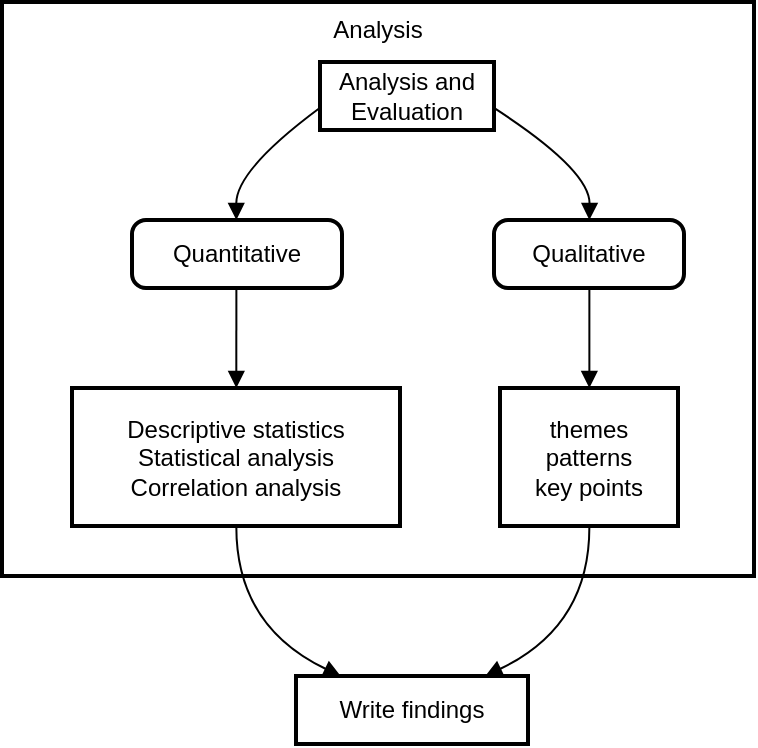 <mxfile version="24.5.2" type="github">
  <diagram name="Page-1" id="TYvpT0RcBzN1Je5xeBfk">
    <mxGraphModel dx="1050" dy="530" grid="1" gridSize="10" guides="1" tooltips="1" connect="1" arrows="1" fold="1" page="1" pageScale="1" pageWidth="850" pageHeight="1100" math="0" shadow="0">
      <root>
        <mxCell id="0" />
        <mxCell id="1" parent="0" />
        <mxCell id="UtY7ITHLkvf_QjShXUyM-33" value="Analysis" style="whiteSpace=wrap;strokeWidth=2;verticalAlign=top;" parent="1" vertex="1">
          <mxGeometry x="20" y="20" width="376" height="287" as="geometry" />
        </mxCell>
        <mxCell id="UtY7ITHLkvf_QjShXUyM-34" value="Qualitative" style="rounded=1;absoluteArcSize=1;arcSize=14;whiteSpace=wrap;strokeWidth=2;" parent="1" vertex="1">
          <mxGeometry x="266" y="129" width="95" height="34" as="geometry" />
        </mxCell>
        <mxCell id="UtY7ITHLkvf_QjShXUyM-35" value="Analysis and Evaluation" style="whiteSpace=wrap;strokeWidth=2;" parent="1" vertex="1">
          <mxGeometry x="179" y="50" width="87" height="34" as="geometry" />
        </mxCell>
        <mxCell id="UtY7ITHLkvf_QjShXUyM-36" value="Quantitative" style="rounded=1;absoluteArcSize=1;arcSize=14;whiteSpace=wrap;strokeWidth=2;" parent="1" vertex="1">
          <mxGeometry x="85" y="129" width="105" height="34" as="geometry" />
        </mxCell>
        <mxCell id="UtY7ITHLkvf_QjShXUyM-37" value="Descriptive statistics&#xa;            Statistical analysis&#xa;            Correlation analysis" style="whiteSpace=wrap;strokeWidth=2;" parent="1" vertex="1">
          <mxGeometry x="55" y="213" width="164" height="69" as="geometry" />
        </mxCell>
        <mxCell id="UtY7ITHLkvf_QjShXUyM-38" value="themes&#xa;            patterns&#xa;            key points" style="whiteSpace=wrap;strokeWidth=2;" parent="1" vertex="1">
          <mxGeometry x="269" y="213" width="89" height="69" as="geometry" />
        </mxCell>
        <mxCell id="UtY7ITHLkvf_QjShXUyM-39" value="Write findings" style="whiteSpace=wrap;strokeWidth=2;" parent="1" vertex="1">
          <mxGeometry x="167" y="357" width="116" height="34" as="geometry" />
        </mxCell>
        <mxCell id="UtY7ITHLkvf_QjShXUyM-40" value="" style="curved=1;startArrow=none;endArrow=block;exitX=1.007;exitY=0.678;entryX=0.502;entryY=0;rounded=0;" parent="1" source="UtY7ITHLkvf_QjShXUyM-35" target="UtY7ITHLkvf_QjShXUyM-34" edge="1">
          <mxGeometry relative="1" as="geometry">
            <Array as="points">
              <mxPoint x="314" y="104" />
            </Array>
          </mxGeometry>
        </mxCell>
        <mxCell id="UtY7ITHLkvf_QjShXUyM-41" value="" style="curved=1;startArrow=none;endArrow=block;exitX=-0.012;exitY=0.678;entryX=0.497;entryY=0;rounded=0;" parent="1" source="UtY7ITHLkvf_QjShXUyM-35" target="UtY7ITHLkvf_QjShXUyM-36" edge="1">
          <mxGeometry relative="1" as="geometry">
            <Array as="points">
              <mxPoint x="137" y="104" />
            </Array>
          </mxGeometry>
        </mxCell>
        <mxCell id="UtY7ITHLkvf_QjShXUyM-42" value="" style="curved=1;startArrow=none;endArrow=block;exitX=0.497;exitY=1;entryX=0.501;entryY=0;rounded=0;" parent="1" source="UtY7ITHLkvf_QjShXUyM-36" target="UtY7ITHLkvf_QjShXUyM-37" edge="1">
          <mxGeometry relative="1" as="geometry">
            <Array as="points" />
          </mxGeometry>
        </mxCell>
        <mxCell id="UtY7ITHLkvf_QjShXUyM-43" value="" style="curved=1;startArrow=none;endArrow=block;exitX=0.502;exitY=1;entryX=0.502;entryY=0;rounded=0;" parent="1" source="UtY7ITHLkvf_QjShXUyM-34" target="UtY7ITHLkvf_QjShXUyM-38" edge="1">
          <mxGeometry relative="1" as="geometry">
            <Array as="points" />
          </mxGeometry>
        </mxCell>
        <mxCell id="UtY7ITHLkvf_QjShXUyM-44" value="" style="curved=1;startArrow=none;endArrow=block;exitX=0.501;exitY=1.003;entryX=0.196;entryY=0.006;rounded=0;" parent="1" source="UtY7ITHLkvf_QjShXUyM-37" target="UtY7ITHLkvf_QjShXUyM-39" edge="1">
          <mxGeometry relative="1" as="geometry">
            <Array as="points">
              <mxPoint x="137" y="332" />
            </Array>
          </mxGeometry>
        </mxCell>
        <mxCell id="UtY7ITHLkvf_QjShXUyM-45" value="" style="curved=1;startArrow=none;endArrow=block;exitX=0.502;exitY=1.003;entryX=0.812;entryY=0.006;rounded=0;" parent="1" source="UtY7ITHLkvf_QjShXUyM-38" target="UtY7ITHLkvf_QjShXUyM-39" edge="1">
          <mxGeometry relative="1" as="geometry">
            <Array as="points">
              <mxPoint x="314" y="332" />
            </Array>
          </mxGeometry>
        </mxCell>
      </root>
    </mxGraphModel>
  </diagram>
</mxfile>
